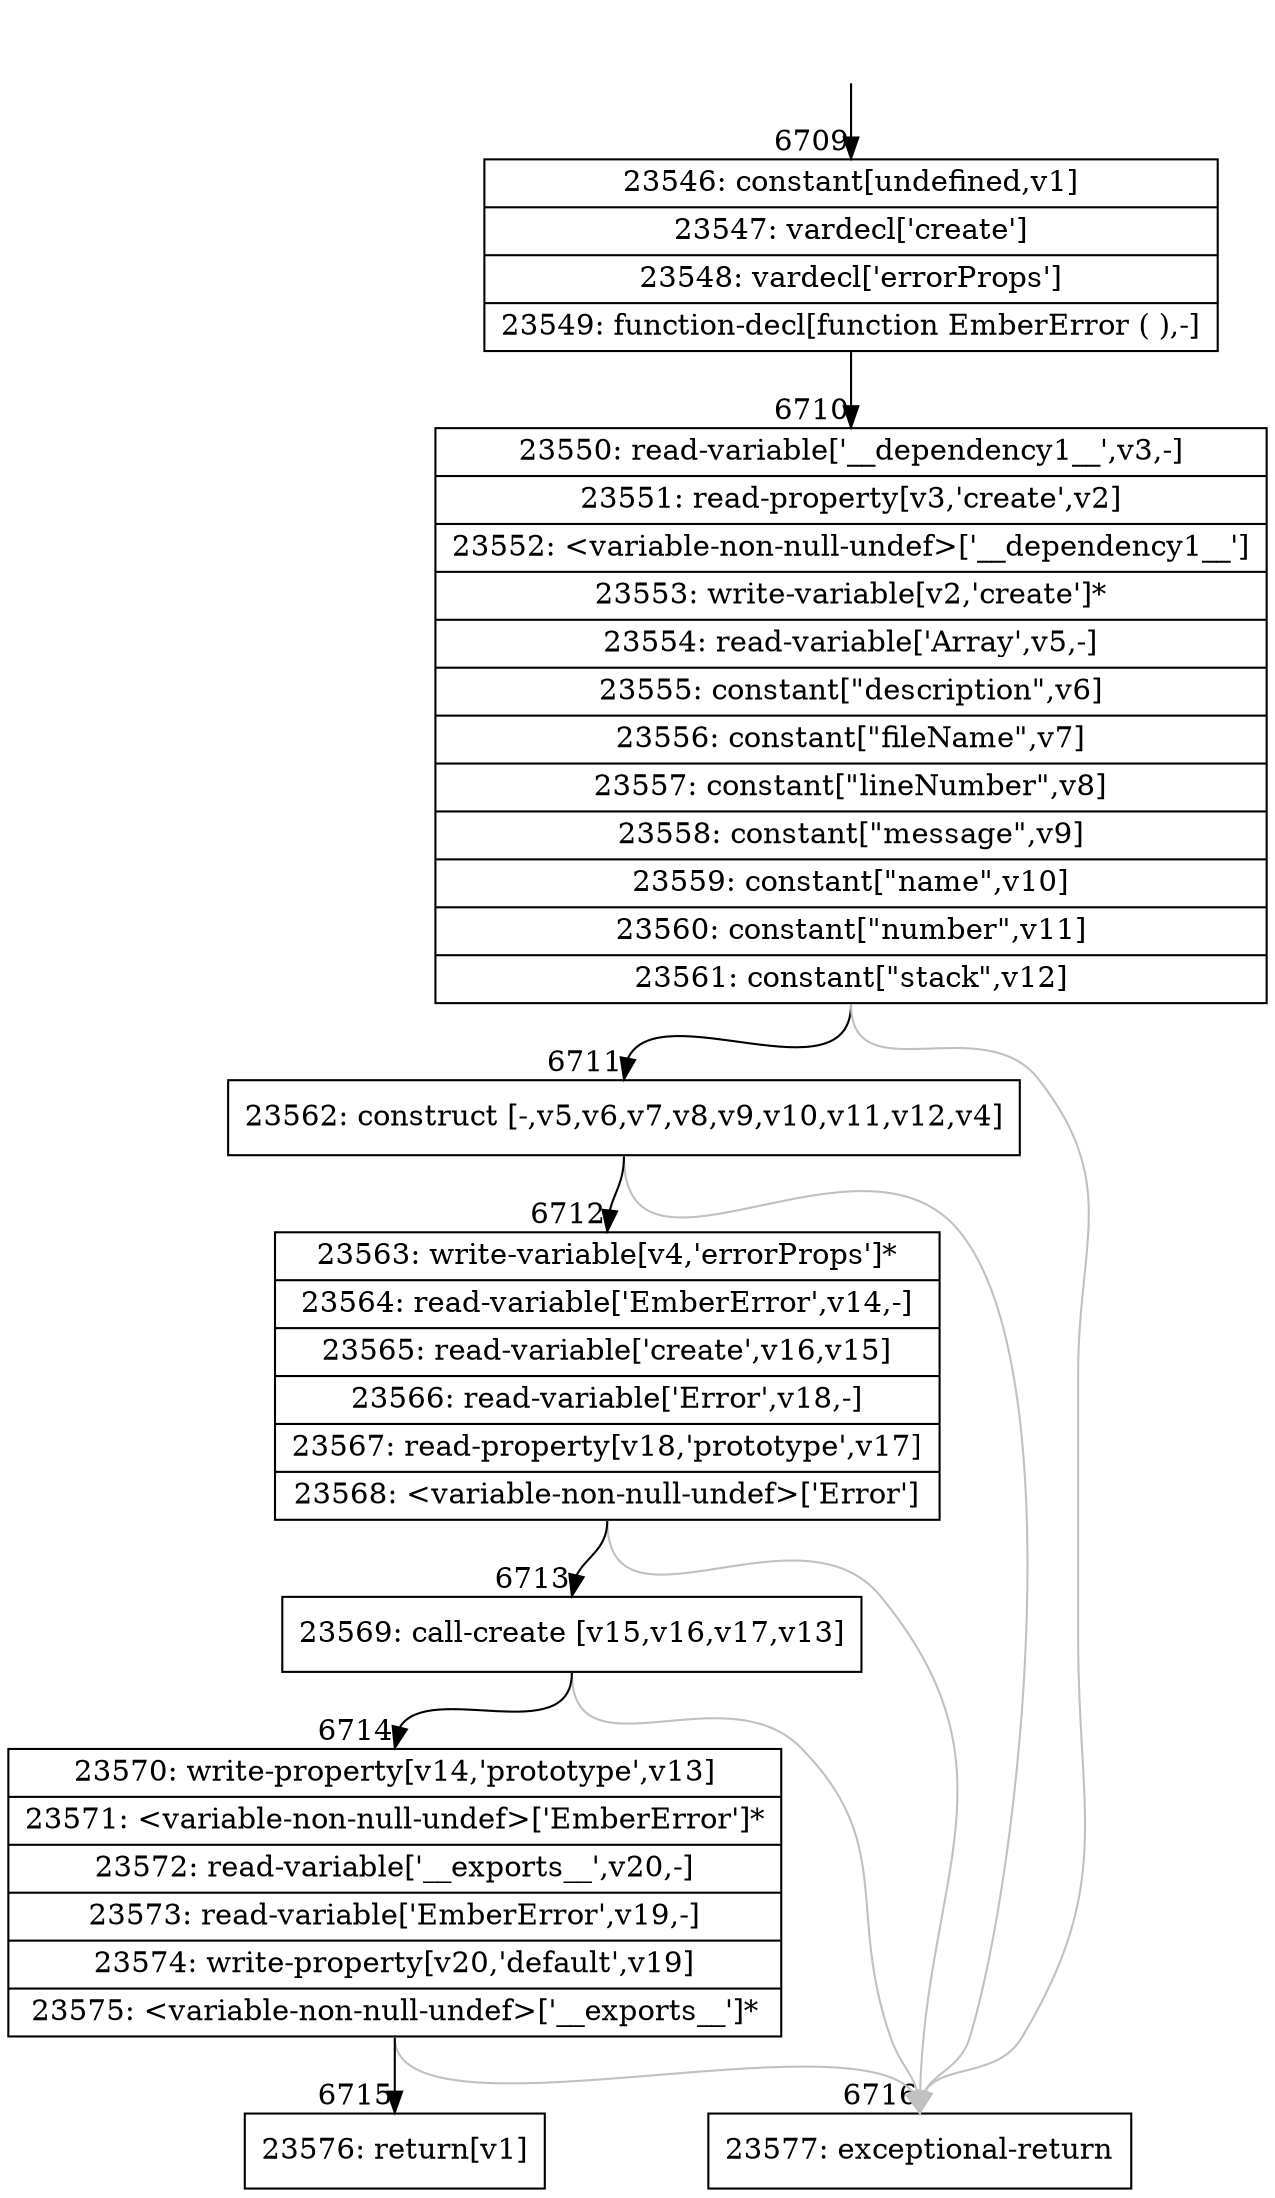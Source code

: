 digraph {
rankdir="TD"
BB_entry554[shape=none,label=""];
BB_entry554 -> BB6709 [tailport=s, headport=n, headlabel="    6709"]
BB6709 [shape=record label="{23546: constant[undefined,v1]|23547: vardecl['create']|23548: vardecl['errorProps']|23549: function-decl[function EmberError ( ),-]}" ] 
BB6709 -> BB6710 [tailport=s, headport=n, headlabel="      6710"]
BB6710 [shape=record label="{23550: read-variable['__dependency1__',v3,-]|23551: read-property[v3,'create',v2]|23552: \<variable-non-null-undef\>['__dependency1__']|23553: write-variable[v2,'create']*|23554: read-variable['Array',v5,-]|23555: constant[\"description\",v6]|23556: constant[\"fileName\",v7]|23557: constant[\"lineNumber\",v8]|23558: constant[\"message\",v9]|23559: constant[\"name\",v10]|23560: constant[\"number\",v11]|23561: constant[\"stack\",v12]}" ] 
BB6710 -> BB6711 [tailport=s, headport=n, headlabel="      6711"]
BB6710 -> BB6716 [tailport=s, headport=n, color=gray, headlabel="      6716"]
BB6711 [shape=record label="{23562: construct [-,v5,v6,v7,v8,v9,v10,v11,v12,v4]}" ] 
BB6711 -> BB6712 [tailport=s, headport=n, headlabel="      6712"]
BB6711 -> BB6716 [tailport=s, headport=n, color=gray]
BB6712 [shape=record label="{23563: write-variable[v4,'errorProps']*|23564: read-variable['EmberError',v14,-]|23565: read-variable['create',v16,v15]|23566: read-variable['Error',v18,-]|23567: read-property[v18,'prototype',v17]|23568: \<variable-non-null-undef\>['Error']}" ] 
BB6712 -> BB6713 [tailport=s, headport=n, headlabel="      6713"]
BB6712 -> BB6716 [tailport=s, headport=n, color=gray]
BB6713 [shape=record label="{23569: call-create [v15,v16,v17,v13]}" ] 
BB6713 -> BB6714 [tailport=s, headport=n, headlabel="      6714"]
BB6713 -> BB6716 [tailport=s, headport=n, color=gray]
BB6714 [shape=record label="{23570: write-property[v14,'prototype',v13]|23571: \<variable-non-null-undef\>['EmberError']*|23572: read-variable['__exports__',v20,-]|23573: read-variable['EmberError',v19,-]|23574: write-property[v20,'default',v19]|23575: \<variable-non-null-undef\>['__exports__']*}" ] 
BB6714 -> BB6715 [tailport=s, headport=n, headlabel="      6715"]
BB6714 -> BB6716 [tailport=s, headport=n, color=gray]
BB6715 [shape=record label="{23576: return[v1]}" ] 
BB6716 [shape=record label="{23577: exceptional-return}" ] 
//#$~ 12561
}
